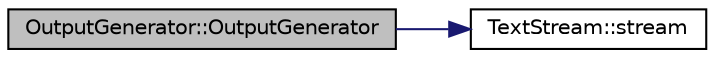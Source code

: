 digraph "OutputGenerator::OutputGenerator"
{
 // LATEX_PDF_SIZE
  edge [fontname="Helvetica",fontsize="10",labelfontname="Helvetica",labelfontsize="10"];
  node [fontname="Helvetica",fontsize="10",shape=record];
  rankdir="LR";
  Node1 [label="OutputGenerator::OutputGenerator",height=0.2,width=0.4,color="black", fillcolor="grey75", style="filled", fontcolor="black",tooltip=" "];
  Node1 -> Node2 [color="midnightblue",fontsize="10",style="solid"];
  Node2 [label="TextStream::stream",height=0.2,width=0.4,color="black", fillcolor="white", style="filled",URL="$classTextStream.html#a1d61011a2d8962b0bdbec11483ae5790",tooltip=" "];
}
